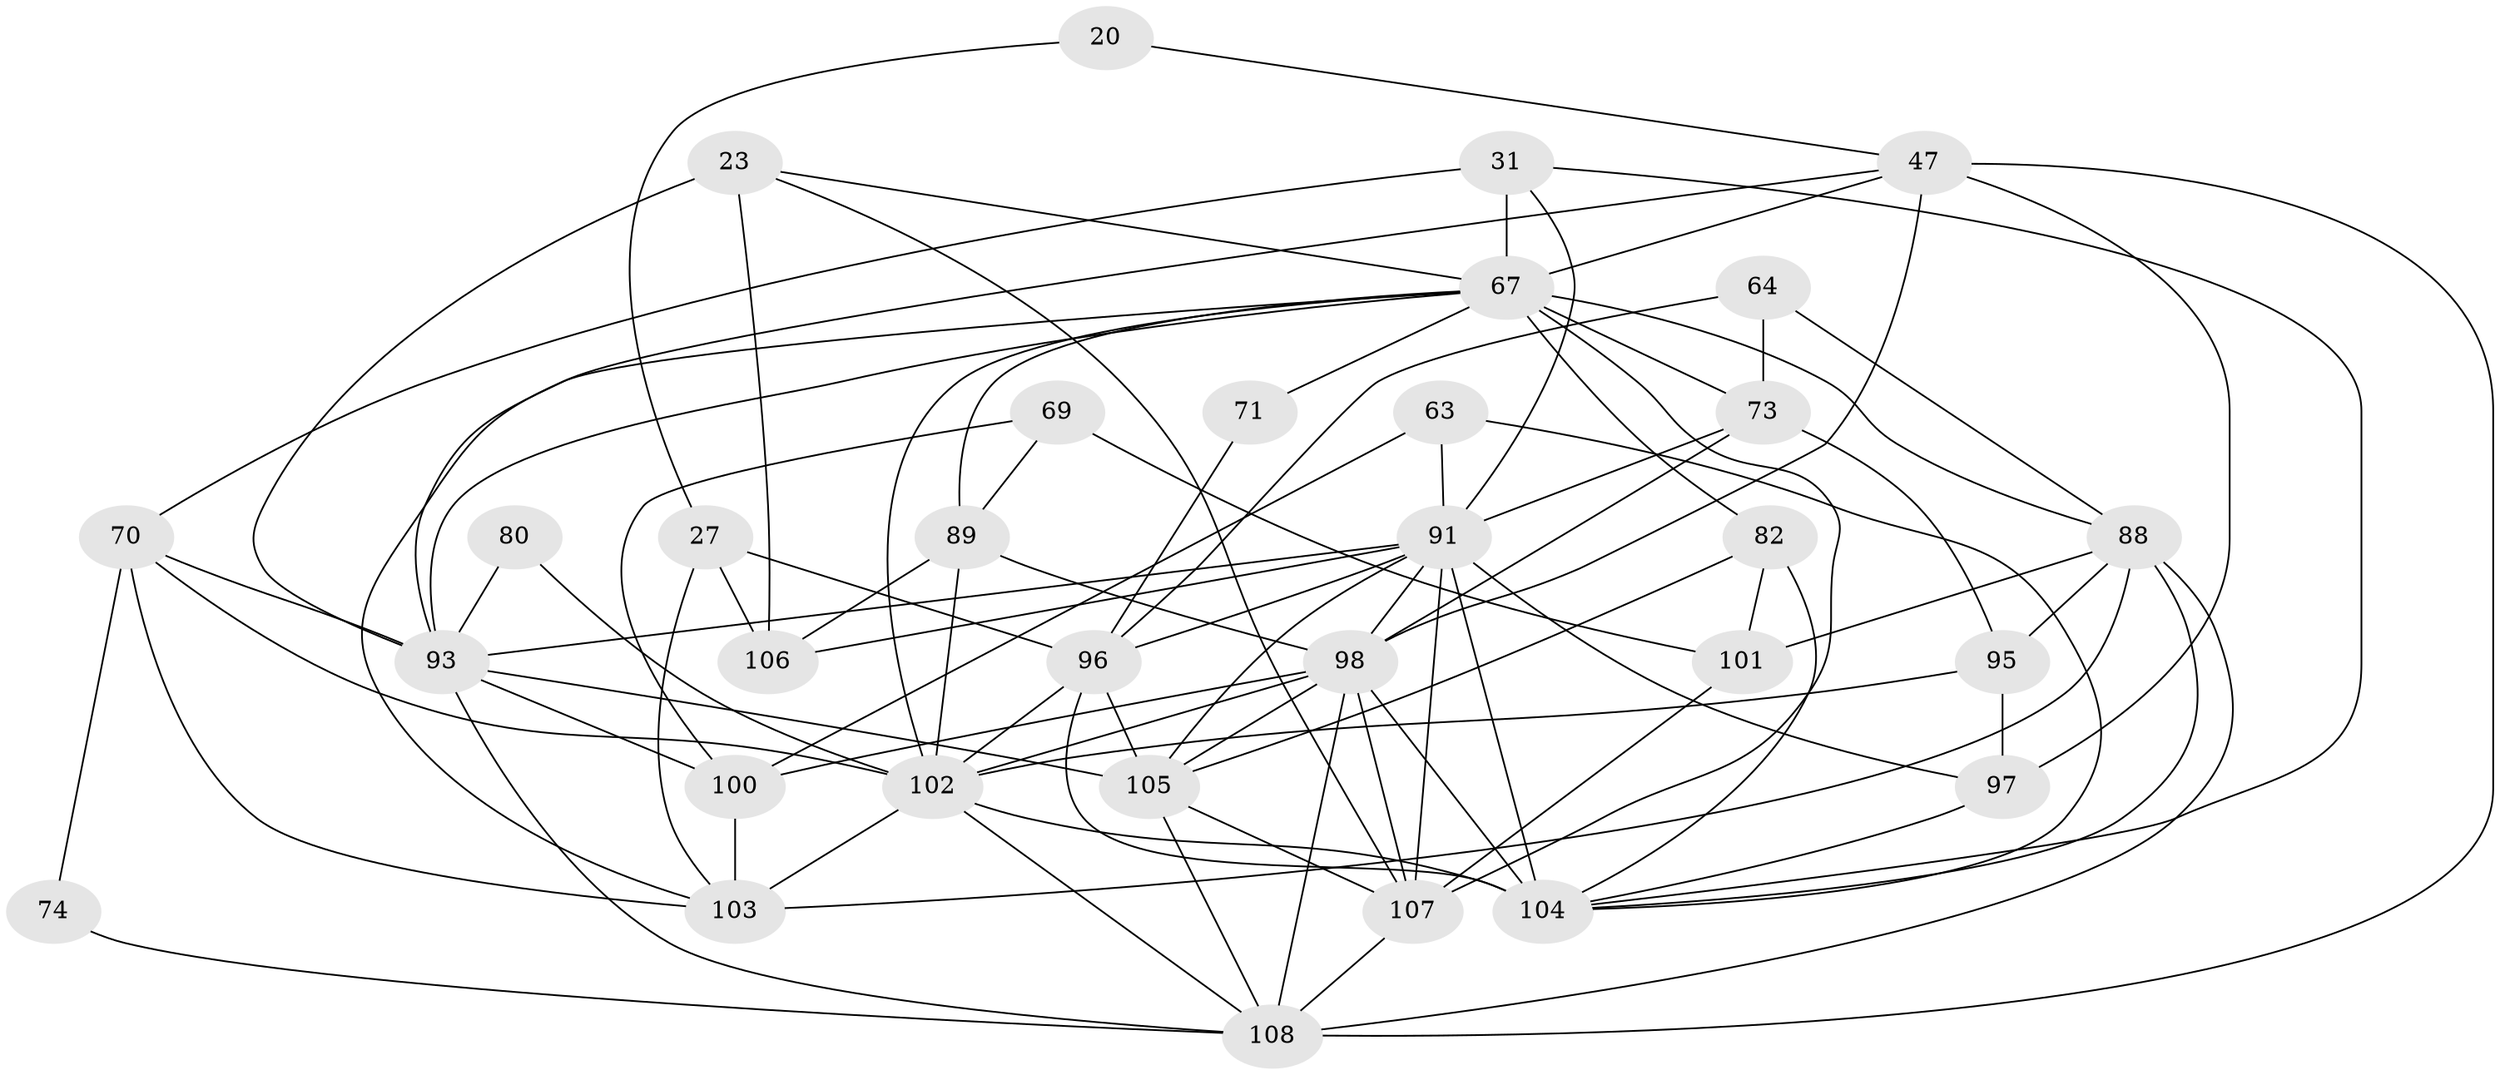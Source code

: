 // original degree distribution, {4: 0.23148148148148148, 5: 0.19444444444444445, 3: 0.2962962962962963, 6: 0.10185185185185185, 2: 0.12962962962962962, 8: 0.018518518518518517, 7: 0.027777777777777776}
// Generated by graph-tools (version 1.1) at 2025/55/03/04/25 21:55:06]
// undirected, 32 vertices, 89 edges
graph export_dot {
graph [start="1"]
  node [color=gray90,style=filled];
  20;
  23;
  27;
  31;
  47 [super="+33"];
  63;
  64;
  67 [super="+18+46+57+50+61+25"];
  69 [super="+42"];
  70 [super="+68+48"];
  71;
  73 [super="+36+55"];
  74;
  80;
  82 [super="+32"];
  88 [super="+87+79"];
  89 [super="+86"];
  91 [super="+58+56"];
  93 [super="+26+62"];
  95;
  96 [super="+52"];
  97 [super="+37"];
  98 [super="+43+30"];
  100 [super="+84"];
  101;
  102 [super="+66+90"];
  103 [super="+3+83"];
  104 [super="+59+92"];
  105 [super="+60"];
  106 [super="+51+72"];
  107 [super="+94"];
  108 [super="+5+99"];
  20 -- 27;
  20 -- 47;
  23 -- 106;
  23 -- 93 [weight=2];
  23 -- 67;
  23 -- 107;
  27 -- 103 [weight=2];
  27 -- 106;
  27 -- 96;
  31 -- 70 [weight=2];
  31 -- 91;
  31 -- 67;
  31 -- 104;
  47 -- 97;
  47 -- 108;
  47 -- 98 [weight=2];
  47 -- 93;
  47 -- 67;
  63 -- 91;
  63 -- 100;
  63 -- 104;
  64 -- 88;
  64 -- 73;
  64 -- 96;
  67 -- 107 [weight=3];
  67 -- 71;
  67 -- 88;
  67 -- 73;
  67 -- 82 [weight=3];
  67 -- 102 [weight=3];
  67 -- 103;
  67 -- 93;
  67 -- 89;
  69 -- 101 [weight=2];
  69 -- 100;
  69 -- 89;
  70 -- 102 [weight=2];
  70 -- 103;
  70 -- 74;
  70 -- 93;
  71 -- 96;
  73 -- 95;
  73 -- 91;
  73 -- 98;
  74 -- 108;
  80 -- 102;
  80 -- 93;
  82 -- 101;
  82 -- 104;
  82 -- 105 [weight=3];
  88 -- 103;
  88 -- 101;
  88 -- 95;
  88 -- 108 [weight=3];
  88 -- 104;
  89 -- 102 [weight=2];
  89 -- 98;
  89 -- 106 [weight=2];
  91 -- 97 [weight=2];
  91 -- 96 [weight=2];
  91 -- 93 [weight=3];
  91 -- 105;
  91 -- 104 [weight=2];
  91 -- 98;
  91 -- 107 [weight=4];
  91 -- 106 [weight=2];
  93 -- 100;
  93 -- 108;
  93 -- 105;
  95 -- 97;
  95 -- 102;
  96 -- 104 [weight=4];
  96 -- 102;
  96 -- 105;
  97 -- 104;
  98 -- 100 [weight=2];
  98 -- 104 [weight=5];
  98 -- 107 [weight=2];
  98 -- 102;
  98 -- 108 [weight=2];
  98 -- 105;
  100 -- 103 [weight=3];
  101 -- 107;
  102 -- 103 [weight=2];
  102 -- 108 [weight=4];
  102 -- 104 [weight=2];
  105 -- 108 [weight=2];
  105 -- 107;
  107 -- 108 [weight=2];
}
